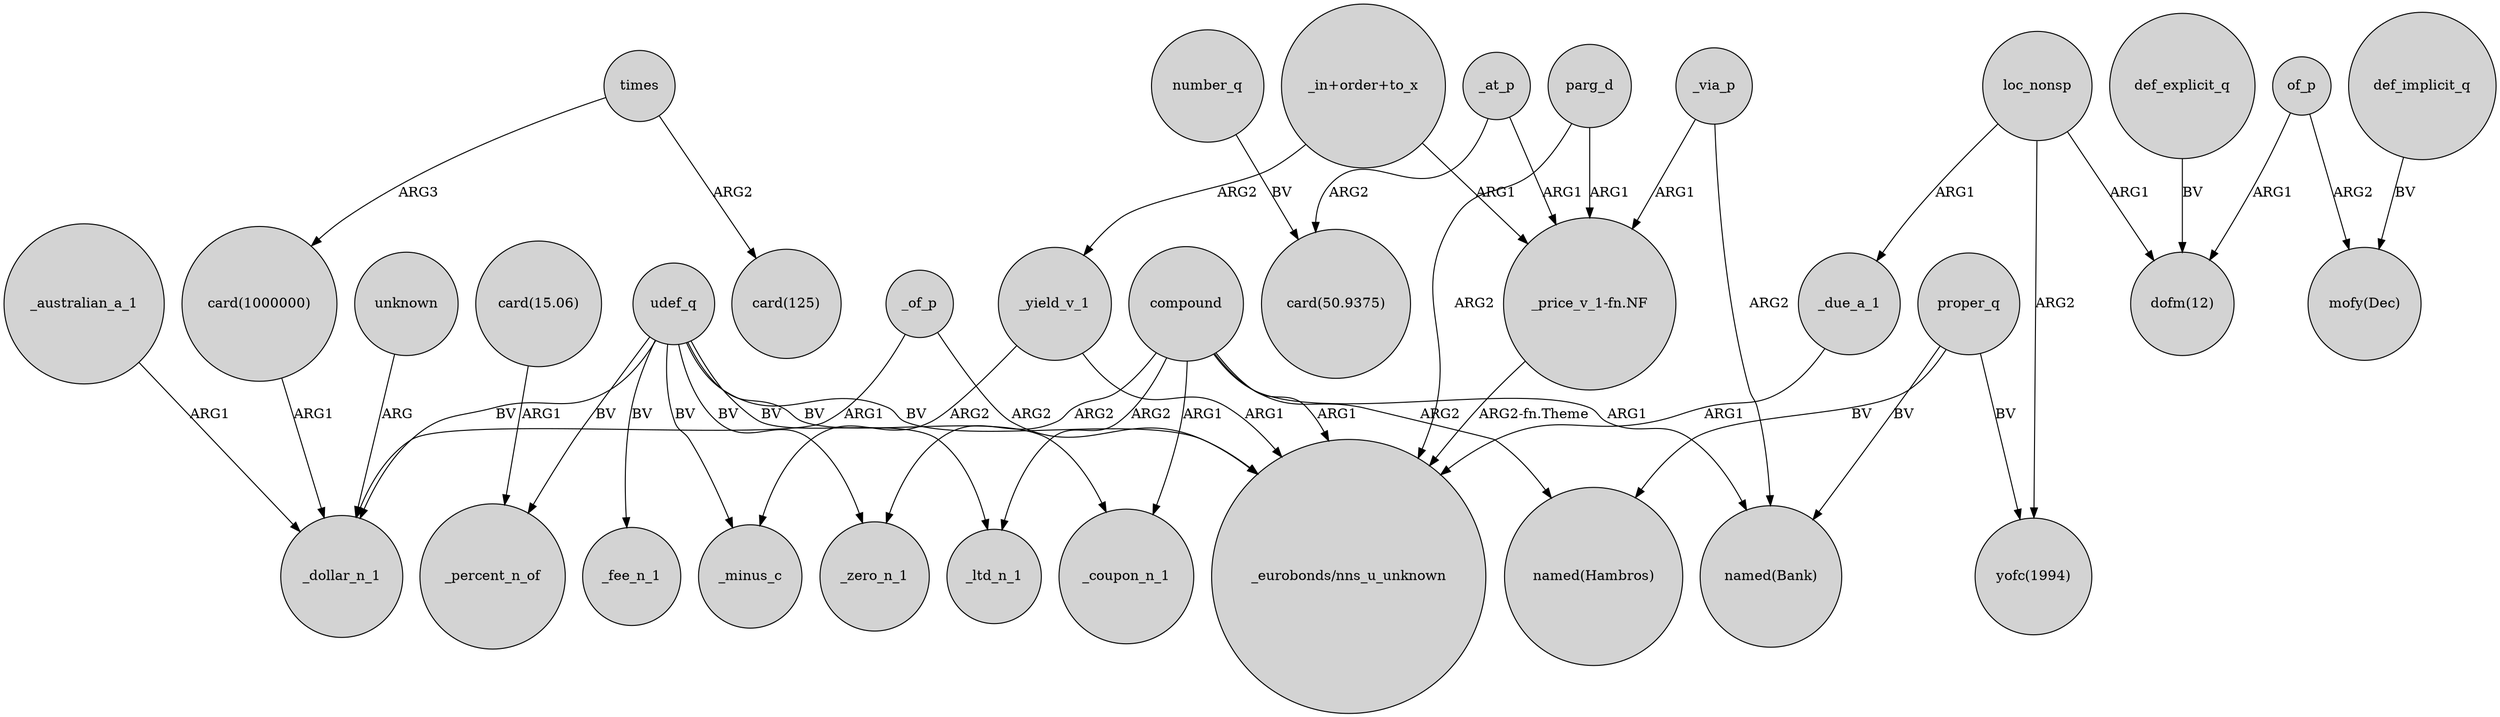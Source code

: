 digraph {
	node [shape=circle style=filled]
	compound -> _coupon_n_1 [label=ARG1]
	number_q -> "card(50.9375)" [label=BV]
	"card(1000000)" -> _dollar_n_1 [label=ARG1]
	udef_q -> _zero_n_1 [label=BV]
	udef_q -> _fee_n_1 [label=BV]
	udef_q -> "_eurobonds/nns_u_unknown" [label=BV]
	_via_p -> "_price_v_1-fn.NF" [label=ARG1]
	def_implicit_q -> "mofy(Dec)" [label=BV]
	_of_p -> _dollar_n_1 [label=ARG1]
	proper_q -> "named(Hambros)" [label=BV]
	unknown -> _dollar_n_1 [label=ARG]
	proper_q -> "yofc(1994)" [label=BV]
	_australian_a_1 -> _dollar_n_1 [label=ARG1]
	_yield_v_1 -> _minus_c [label=ARG2]
	compound -> "named(Hambros)" [label=ARG2]
	_at_p -> "card(50.9375)" [label=ARG2]
	times -> "card(125)" [label=ARG2]
	_at_p -> "_price_v_1-fn.NF" [label=ARG1]
	_due_a_1 -> "_eurobonds/nns_u_unknown" [label=ARG1]
	loc_nonsp -> _due_a_1 [label=ARG1]
	proper_q -> "named(Bank)" [label=BV]
	parg_d -> "_eurobonds/nns_u_unknown" [label=ARG2]
	"_in+order+to_x" -> "_price_v_1-fn.NF" [label=ARG1]
	of_p -> "dofm(12)" [label=ARG1]
	"card(15.06)" -> _percent_n_of [label=ARG1]
	"_in+order+to_x" -> _yield_v_1 [label=ARG2]
	times -> "card(1000000)" [label=ARG3]
	_yield_v_1 -> "_eurobonds/nns_u_unknown" [label=ARG1]
	_via_p -> "named(Bank)" [label=ARG2]
	loc_nonsp -> "yofc(1994)" [label=ARG2]
	"_price_v_1-fn.NF" -> "_eurobonds/nns_u_unknown" [label="ARG2-fn.Theme"]
	compound -> _zero_n_1 [label=ARG2]
	def_explicit_q -> "dofm(12)" [label=BV]
	parg_d -> "_price_v_1-fn.NF" [label=ARG1]
	compound -> _ltd_n_1 [label=ARG2]
	compound -> "named(Bank)" [label=ARG1]
	_of_p -> "_eurobonds/nns_u_unknown" [label=ARG2]
	loc_nonsp -> "dofm(12)" [label=ARG1]
	compound -> "_eurobonds/nns_u_unknown" [label=ARG1]
	of_p -> "mofy(Dec)" [label=ARG2]
	udef_q -> _percent_n_of [label=BV]
	udef_q -> _minus_c [label=BV]
	udef_q -> _ltd_n_1 [label=BV]
	udef_q -> _coupon_n_1 [label=BV]
	udef_q -> _dollar_n_1 [label=BV]
}

